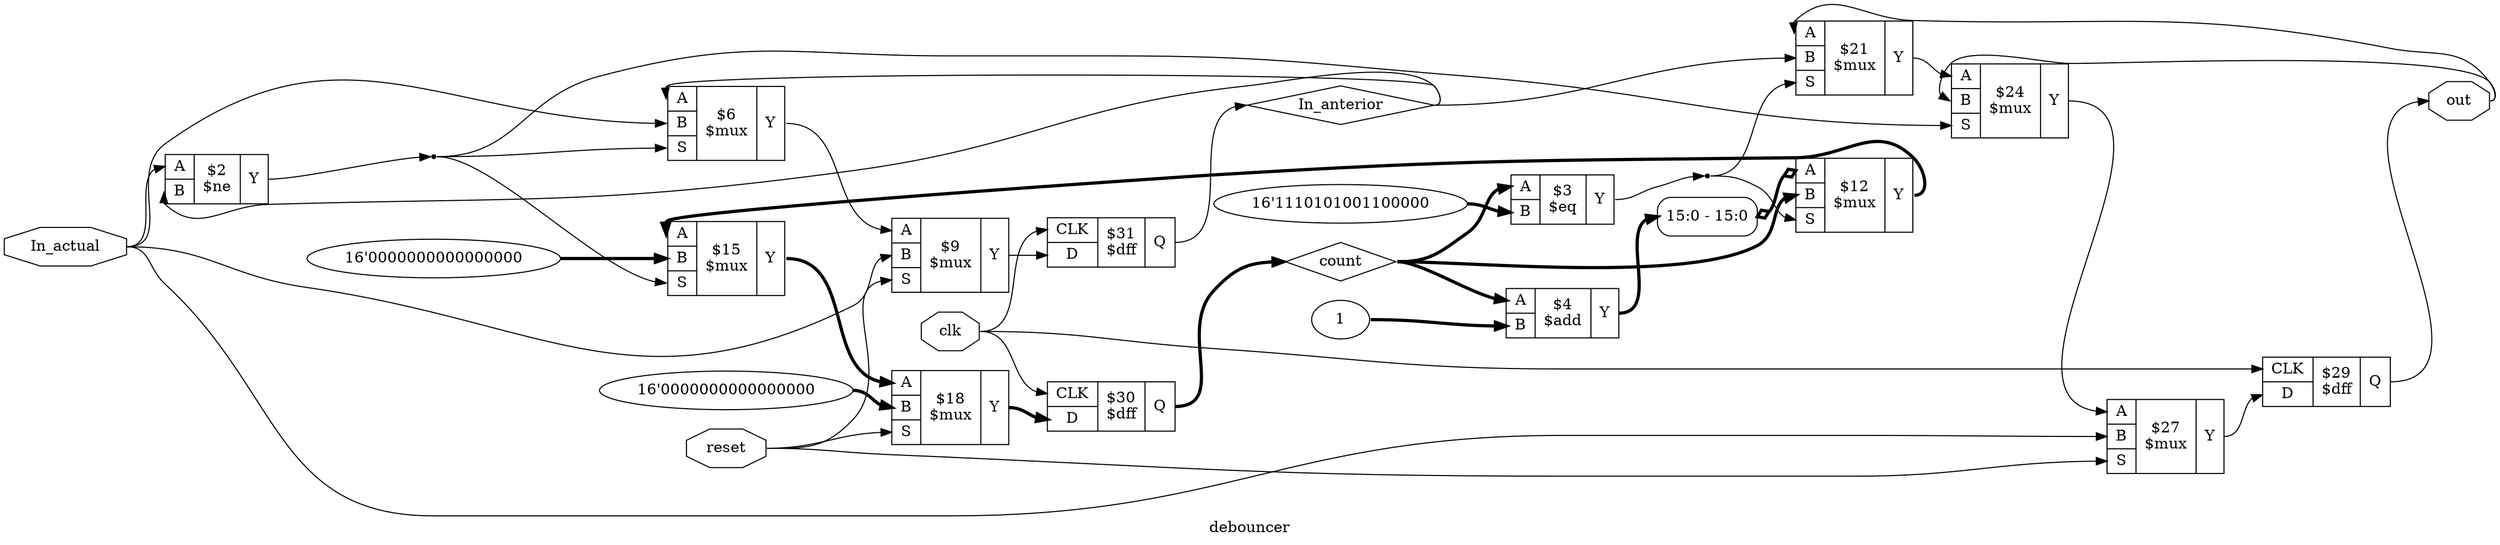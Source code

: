 digraph "debouncer" {
label="debouncer";
rankdir="LR";
remincross=true;
n13 [ shape=octagon, label="In_actual", color="black", fontcolor="black" ];
n14 [ shape=diamond, label="In_anterior", color="black", fontcolor="black" ];
n15 [ shape=octagon, label="clk", color="black", fontcolor="black" ];
n16 [ shape=diamond, label="count", color="black", fontcolor="black" ];
n17 [ shape=octagon, label="out", color="black", fontcolor="black" ];
n18 [ shape=octagon, label="reset", color="black", fontcolor="black" ];
v0 [ label="1" ];
c22 [ shape=record, label="{{<p19> A|<p20> B}|$4\n$add|{<p21> Y}}" ];
v1 [ label="16'1110101001100000" ];
c23 [ shape=record, label="{{<p19> A|<p20> B}|$3\n$eq|{<p21> Y}}" ];
c24 [ shape=record, label="{{<p19> A|<p20> B}|$2\n$ne|{<p21> Y}}" ];
c28 [ shape=record, label="{{<p25> CLK|<p26> D}|$29\n$dff|{<p27> Q}}" ];
c29 [ shape=record, label="{{<p25> CLK|<p26> D}|$30\n$dff|{<p27> Q}}" ];
c30 [ shape=record, label="{{<p25> CLK|<p26> D}|$31\n$dff|{<p27> Q}}" ];
c32 [ shape=record, label="{{<p19> A|<p20> B|<p31> S}|$12\n$mux|{<p21> Y}}" ];
x2 [ shape=record, style=rounded, label="<s0> 15:0 - 15:0 " ];
x2:e -> c32:p19:w [arrowhead=odiamond, arrowtail=odiamond, dir=both, color="black", style="setlinewidth(3)", label=""];
v3 [ label="16'0000000000000000" ];
c33 [ shape=record, label="{{<p19> A|<p20> B|<p31> S}|$15\n$mux|{<p21> Y}}" ];
v4 [ label="16'0000000000000000" ];
c34 [ shape=record, label="{{<p19> A|<p20> B|<p31> S}|$18\n$mux|{<p21> Y}}" ];
c35 [ shape=record, label="{{<p19> A|<p20> B|<p31> S}|$21\n$mux|{<p21> Y}}" ];
c36 [ shape=record, label="{{<p19> A|<p20> B|<p31> S}|$24\n$mux|{<p21> Y}}" ];
c37 [ shape=record, label="{{<p19> A|<p20> B|<p31> S}|$27\n$mux|{<p21> Y}}" ];
c38 [ shape=record, label="{{<p19> A|<p20> B|<p31> S}|$6\n$mux|{<p21> Y}}" ];
c39 [ shape=record, label="{{<p19> A|<p20> B|<p31> S}|$9\n$mux|{<p21> Y}}" ];
c35:p21:e -> c36:p19:w [color="black", label=""];
c36:p21:e -> c37:p19:w [color="black", label=""];
c38:p21:e -> c39:p19:w [color="black", label=""];
n13:e -> c24:p19:w [color="black", label=""];
n13:e -> c37:p20:w [color="black", label=""];
n13:e -> c38:p20:w [color="black", label=""];
n13:e -> c39:p20:w [color="black", label=""];
c30:p27:e -> n14:w [color="black", label=""];
n14:e -> c24:p20:w [color="black", label=""];
n14:e -> c35:p20:w [color="black", label=""];
n14:e -> c38:p19:w [color="black", label=""];
n15:e -> c28:p25:w [color="black", label=""];
n15:e -> c29:p25:w [color="black", label=""];
n15:e -> c30:p25:w [color="black", label=""];
c29:p27:e -> n16:w [color="black", style="setlinewidth(3)", label=""];
n16:e -> c22:p19:w [color="black", style="setlinewidth(3)", label=""];
n16:e -> c23:p19:w [color="black", style="setlinewidth(3)", label=""];
n16:e -> c32:p20:w [color="black", style="setlinewidth(3)", label=""];
c28:p27:e -> n17:w [color="black", label=""];
n17:e -> c35:p19:w [color="black", label=""];
n17:e -> c36:p20:w [color="black", label=""];
n18:e -> c34:p31:w [color="black", label=""];
n18:e -> c37:p31:w [color="black", label=""];
n18:e -> c39:p31:w [color="black", label=""];
c39:p21:e -> c30:p26:w [color="black", label=""];
c34:p21:e -> c29:p26:w [color="black", style="setlinewidth(3)", label=""];
c37:p21:e -> c28:p26:w [color="black", label=""];
c22:p21:e -> x2:s0:w [color="black", style="setlinewidth(3)", label=""];
n6 [ shape=point ];
c23:p21:e -> n6:w [color="black", label=""];
n6:e -> c32:p31:w [color="black", label=""];
n6:e -> c35:p31:w [color="black", label=""];
n7 [ shape=point ];
c24:p21:e -> n7:w [color="black", label=""];
n7:e -> c33:p31:w [color="black", label=""];
n7:e -> c36:p31:w [color="black", label=""];
n7:e -> c38:p31:w [color="black", label=""];
c32:p21:e -> c33:p19:w [color="black", style="setlinewidth(3)", label=""];
c33:p21:e -> c34:p19:w [color="black", style="setlinewidth(3)", label=""];
v0:e -> c22:p20:w [color="black", style="setlinewidth(3)", label=""];
v1:e -> c23:p20:w [color="black", style="setlinewidth(3)", label=""];
v3:e -> c33:p20:w [color="black", style="setlinewidth(3)", label=""];
v4:e -> c34:p20:w [color="black", style="setlinewidth(3)", label=""];
}
